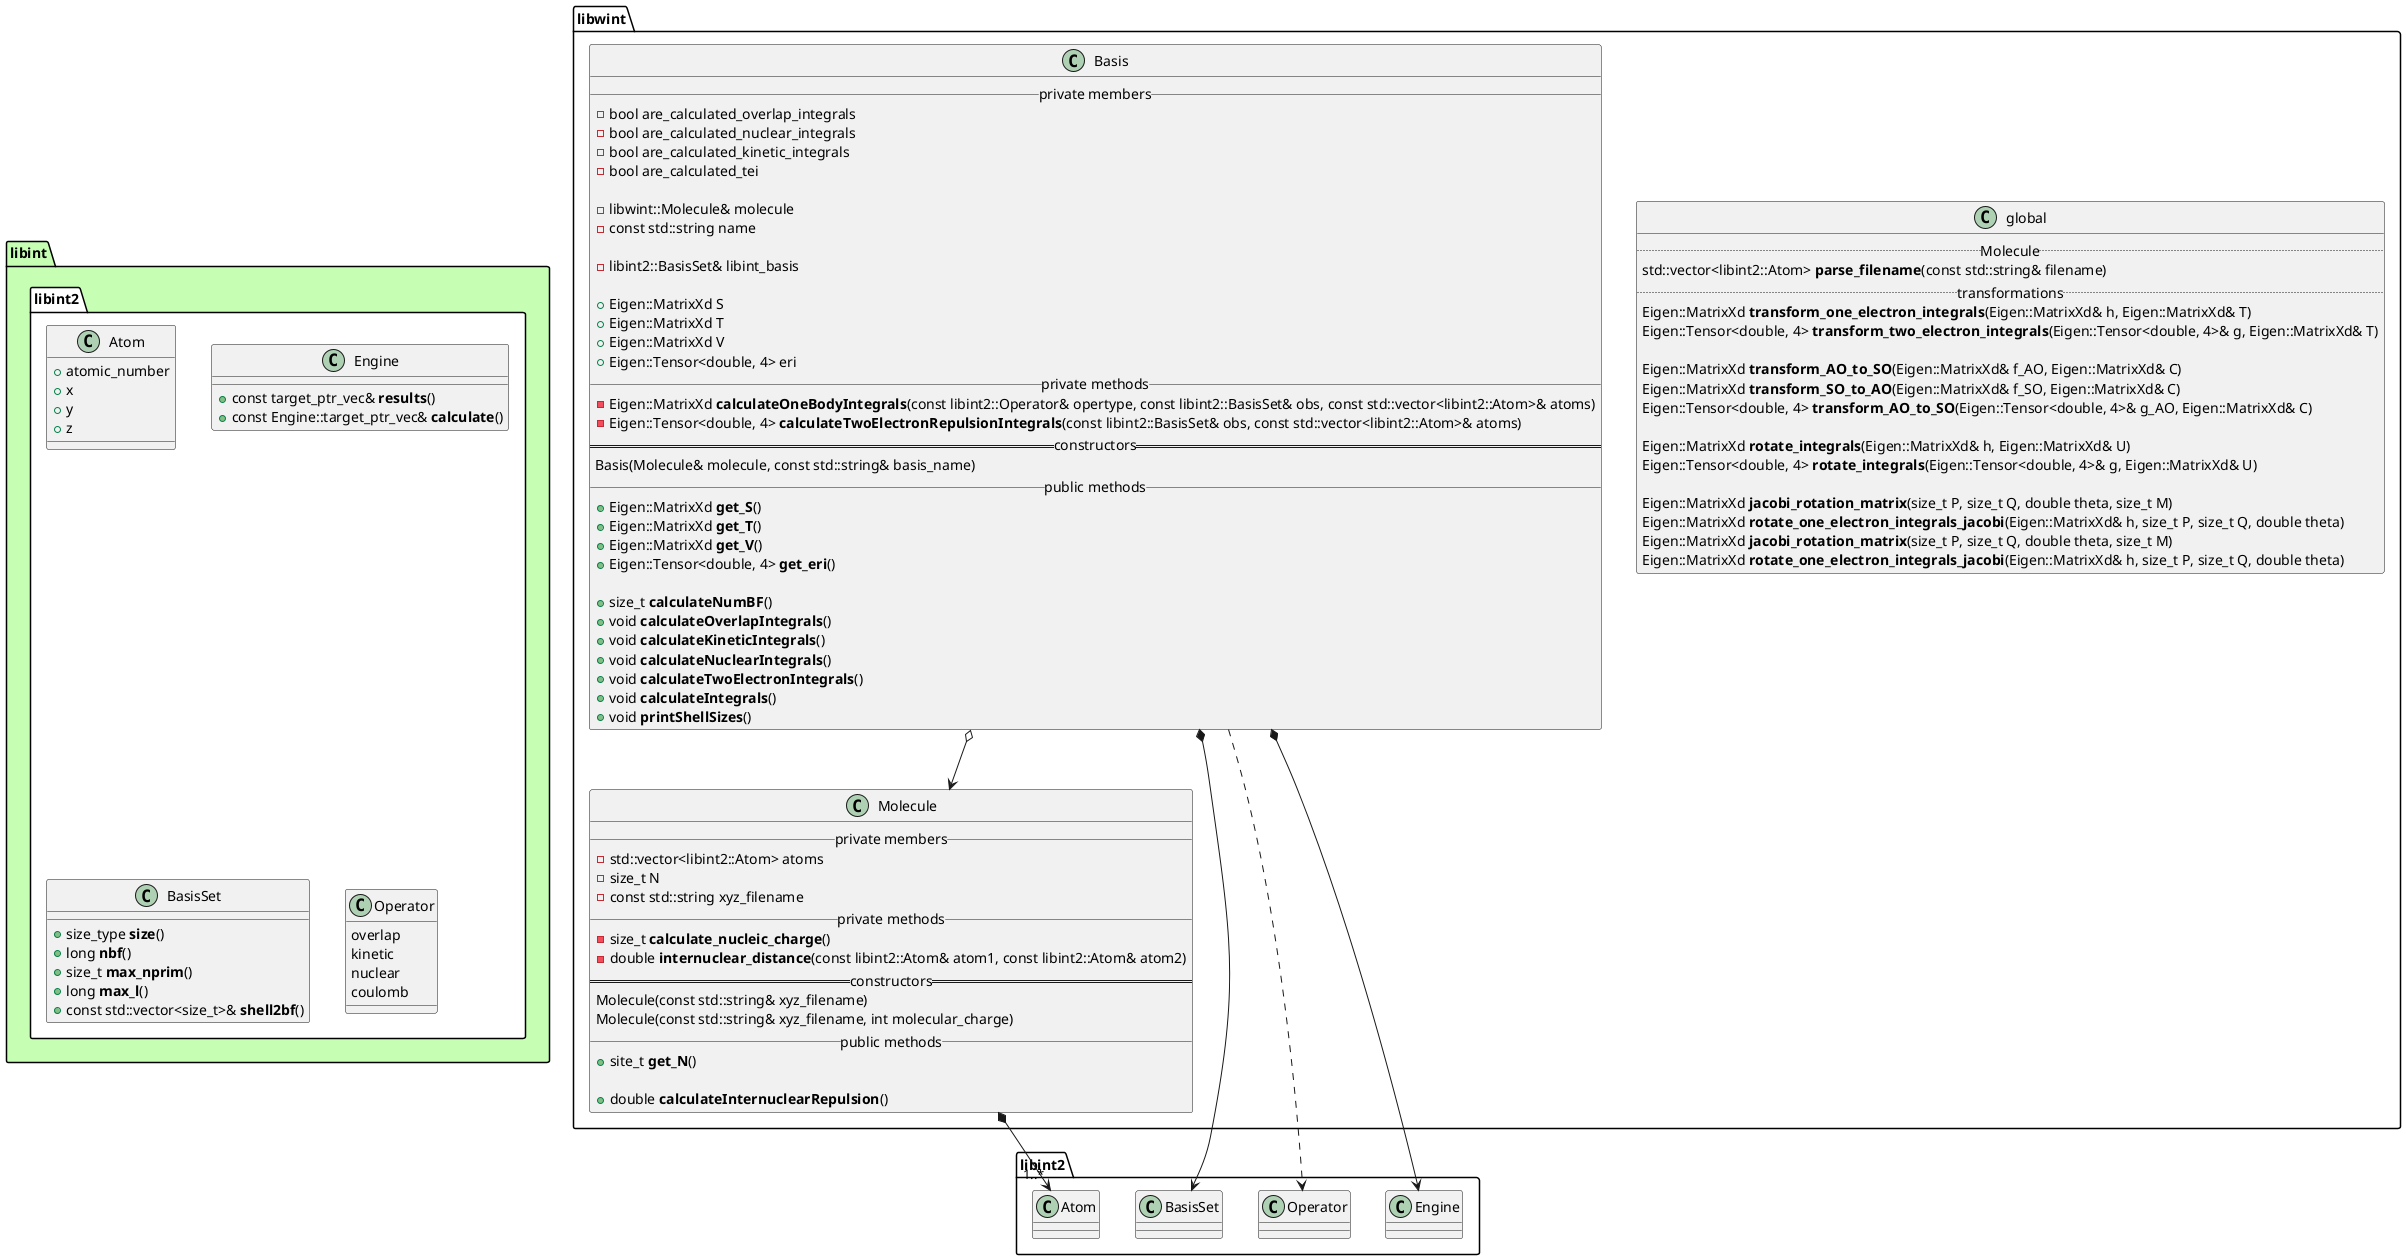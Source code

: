 @startuml



package libint #c6ffb3 {
    namespace libint2 #ffffff {
        class Atom {
            + atomic_number
            + x
            + y
            + z
        }

        class Engine {
            + const target_ptr_vec& **results**()
            + const Engine::target_ptr_vec& **calculate**()
        }

        class BasisSet {
            + size_type **size**()
            + long **nbf**()
            + size_t **max_nprim**()
            + long **max_l**()
            + const std::vector<size_t>& **shell2bf**()
        }

        class Operator {
            overlap
            kinetic
            nuclear
            coulomb
        }
    }
}




namespace libwint #ffffff {
    class global {
        .. Molecule ..
            std::vector<libint2::Atom> **parse_filename**(const std::string& filename)
        .. transformations ..
            Eigen::MatrixXd **transform_one_electron_integrals**(Eigen::MatrixXd& h, Eigen::MatrixXd& T)
            Eigen::Tensor<double, 4> **transform_two_electron_integrals**(Eigen::Tensor<double, 4>& g, Eigen::MatrixXd& T)

            Eigen::MatrixXd **transform_AO_to_SO**(Eigen::MatrixXd& f_AO, Eigen::MatrixXd& C)
            Eigen::MatrixXd **transform_SO_to_AO**(Eigen::MatrixXd& f_SO, Eigen::MatrixXd& C)
            Eigen::Tensor<double, 4> **transform_AO_to_SO**(Eigen::Tensor<double, 4>& g_AO, Eigen::MatrixXd& C)

            Eigen::MatrixXd **rotate_integrals**(Eigen::MatrixXd& h, Eigen::MatrixXd& U)
            Eigen::Tensor<double, 4> **rotate_integrals**(Eigen::Tensor<double, 4>& g, Eigen::MatrixXd& U)

            Eigen::MatrixXd **jacobi_rotation_matrix**(size_t P, size_t Q, double theta, size_t M)
            Eigen::MatrixXd **rotate_one_electron_integrals_jacobi**(Eigen::MatrixXd& h, size_t P, size_t Q, double theta)
            Eigen::MatrixXd **jacobi_rotation_matrix**(size_t P, size_t Q, double theta, size_t M)
            Eigen::MatrixXd **rotate_one_electron_integrals_jacobi**(Eigen::MatrixXd& h, size_t P, size_t Q, double theta)
    }

    class Basis {
        __ private members __
            - bool are_calculated_overlap_integrals
            - bool are_calculated_nuclear_integrals
            - bool are_calculated_kinetic_integrals
            - bool are_calculated_tei

            - libwint::Molecule& molecule
            - const std::string name

            - libint2::BasisSet& libint_basis

            + Eigen::MatrixXd S
            + Eigen::MatrixXd T
            + Eigen::MatrixXd V
            + Eigen::Tensor<double, 4> eri
        __ private methods __
           - Eigen::MatrixXd **calculateOneBodyIntegrals**(const libint2::Operator& opertype, const libint2::BasisSet& obs, const std::vector<libint2::Atom>& atoms)
           - Eigen::Tensor<double, 4> **calculateTwoElectronRepulsionIntegrals**(const libint2::BasisSet& obs, const std::vector<libint2::Atom>& atoms)
        == constructors ==
            Basis(Molecule& molecule, const std::string& basis_name)
        __ public methods __
            + Eigen::MatrixXd **get_S**()
            + Eigen::MatrixXd **get_T**()
            + Eigen::MatrixXd **get_V**()
            + Eigen::Tensor<double, 4> **get_eri**()

            + size_t **calculateNumBF**()
            + void **calculateOverlapIntegrals**()
            + void **calculateKineticIntegrals**()
            + void **calculateNuclearIntegrals**()
            + void **calculateTwoElectronIntegrals**()
            + void **calculateIntegrals**()
            + void **printShellSizes**()
    }


    class Molecule {
        __ private members __
            - std::vector<libint2::Atom> atoms
            - size_t N
            - const std::string xyz_filename
        __ private methods __
            - size_t **calculate_nucleic_charge**()
            - double **internuclear_distance**(const libint2::Atom& atom1, const libint2::Atom& atom2)
        == constructors ==
            Molecule(const std::string& xyz_filename)
            Molecule(const std::string& xyz_filename, int molecular_charge)
        __ public methods __
            + site_t **get_N**()

            + double **calculateInternuclearRepulsion**()
    }

}



libwint.Basis o--> libwint.Molecule
libwint.Basis *--> libint2.BasisSet
libwint.Basis ..> libint2.Operator
libwint.Basis *--> libint2.Engine

libwint.Molecule *--> "1..*" libint2.Atom







@enduml
